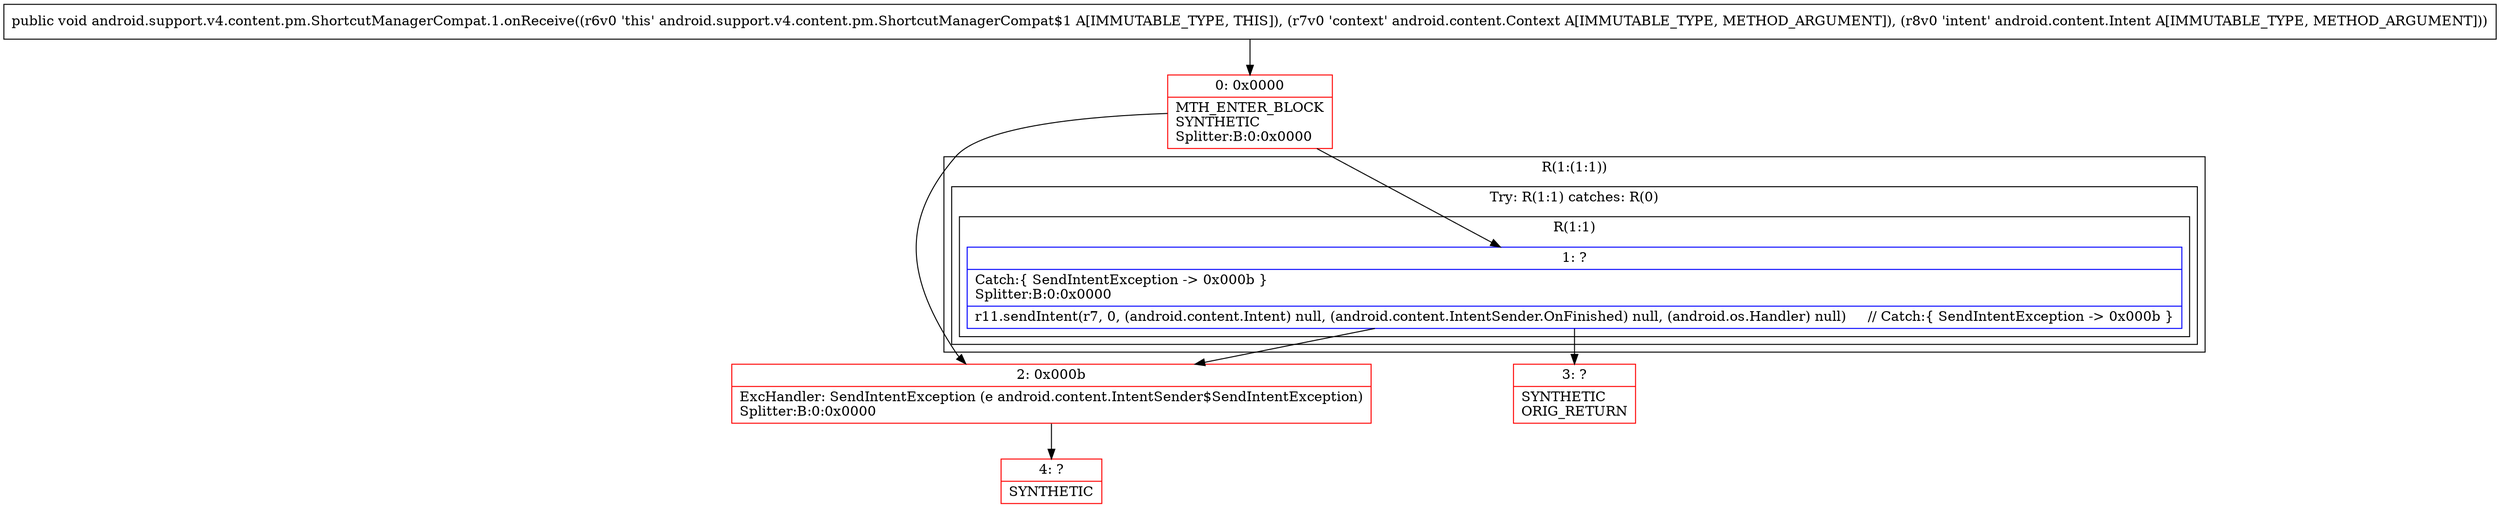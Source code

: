digraph "CFG forandroid.support.v4.content.pm.ShortcutManagerCompat.1.onReceive(Landroid\/content\/Context;Landroid\/content\/Intent;)V" {
subgraph cluster_Region_398006304 {
label = "R(1:(1:1))";
node [shape=record,color=blue];
subgraph cluster_TryCatchRegion_1111683319 {
label = "Try: R(1:1) catches: R(0)";
node [shape=record,color=blue];
subgraph cluster_Region_2108994743 {
label = "R(1:1)";
node [shape=record,color=blue];
Node_1 [shape=record,label="{1\:\ ?|Catch:\{ SendIntentException \-\> 0x000b \}\lSplitter:B:0:0x0000\l|r11.sendIntent(r7, 0, (android.content.Intent) null, (android.content.IntentSender.OnFinished) null, (android.os.Handler) null)     \/\/ Catch:\{ SendIntentException \-\> 0x000b \}\l}"];
}
subgraph cluster_Region_1342044631 {
label = "R(0) | ExcHandler: SendIntentException (e android.content.IntentSender$SendIntentException)\l";
node [shape=record,color=blue];
}
}
}
subgraph cluster_Region_1342044631 {
label = "R(0) | ExcHandler: SendIntentException (e android.content.IntentSender$SendIntentException)\l";
node [shape=record,color=blue];
}
Node_0 [shape=record,color=red,label="{0\:\ 0x0000|MTH_ENTER_BLOCK\lSYNTHETIC\lSplitter:B:0:0x0000\l}"];
Node_2 [shape=record,color=red,label="{2\:\ 0x000b|ExcHandler: SendIntentException (e android.content.IntentSender$SendIntentException)\lSplitter:B:0:0x0000\l}"];
Node_3 [shape=record,color=red,label="{3\:\ ?|SYNTHETIC\lORIG_RETURN\l}"];
Node_4 [shape=record,color=red,label="{4\:\ ?|SYNTHETIC\l}"];
MethodNode[shape=record,label="{public void android.support.v4.content.pm.ShortcutManagerCompat.1.onReceive((r6v0 'this' android.support.v4.content.pm.ShortcutManagerCompat$1 A[IMMUTABLE_TYPE, THIS]), (r7v0 'context' android.content.Context A[IMMUTABLE_TYPE, METHOD_ARGUMENT]), (r8v0 'intent' android.content.Intent A[IMMUTABLE_TYPE, METHOD_ARGUMENT])) }"];
MethodNode -> Node_0;
Node_1 -> Node_2;
Node_1 -> Node_3;
Node_0 -> Node_1;
Node_0 -> Node_2;
Node_2 -> Node_4;
}

